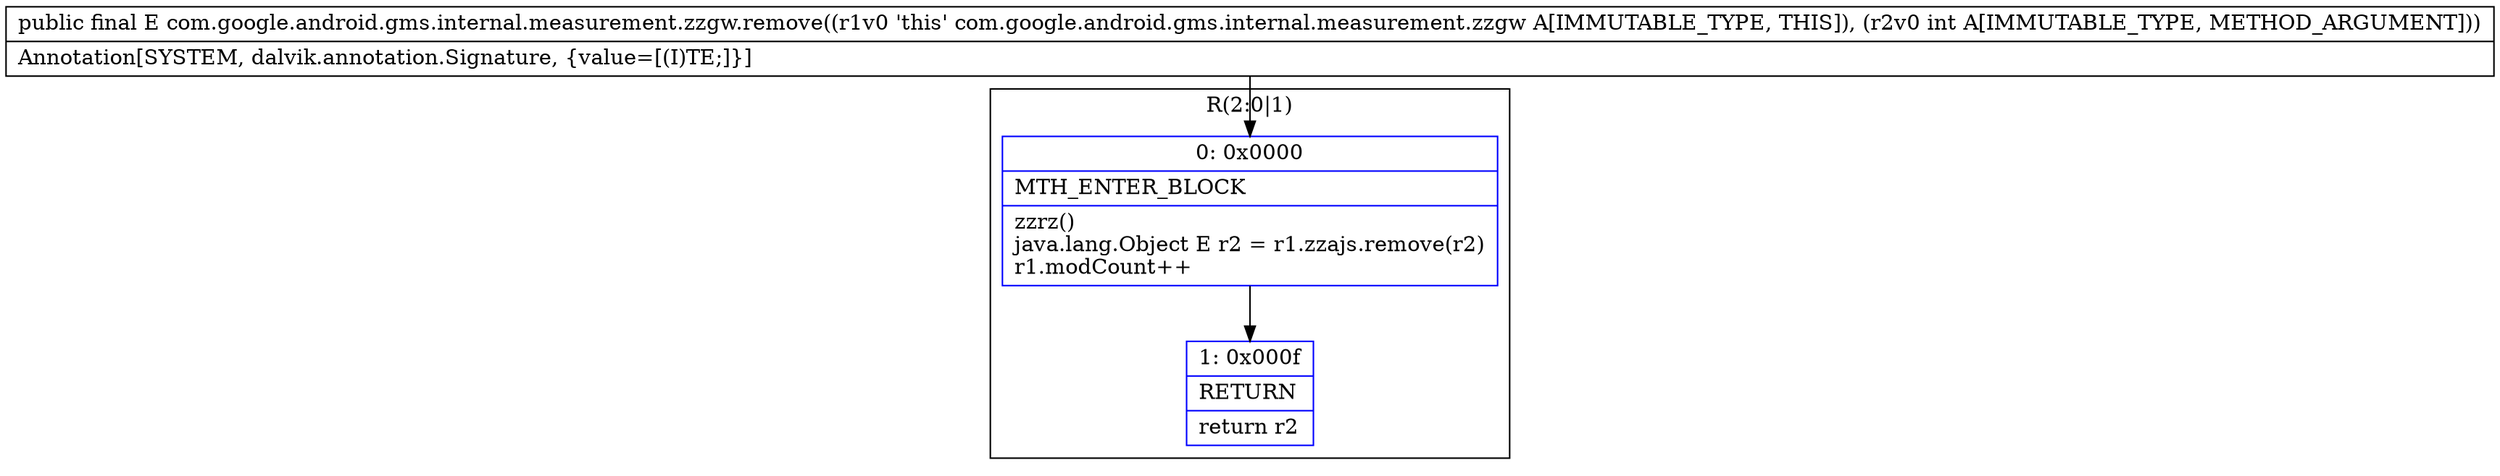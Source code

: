 digraph "CFG forcom.google.android.gms.internal.measurement.zzgw.remove(I)Ljava\/lang\/Object;" {
subgraph cluster_Region_1863069947 {
label = "R(2:0|1)";
node [shape=record,color=blue];
Node_0 [shape=record,label="{0\:\ 0x0000|MTH_ENTER_BLOCK\l|zzrz()\ljava.lang.Object E r2 = r1.zzajs.remove(r2)\lr1.modCount++\l}"];
Node_1 [shape=record,label="{1\:\ 0x000f|RETURN\l|return r2\l}"];
}
MethodNode[shape=record,label="{public final E com.google.android.gms.internal.measurement.zzgw.remove((r1v0 'this' com.google.android.gms.internal.measurement.zzgw A[IMMUTABLE_TYPE, THIS]), (r2v0 int A[IMMUTABLE_TYPE, METHOD_ARGUMENT]))  | Annotation[SYSTEM, dalvik.annotation.Signature, \{value=[(I)TE;]\}]\l}"];
MethodNode -> Node_0;
Node_0 -> Node_1;
}

